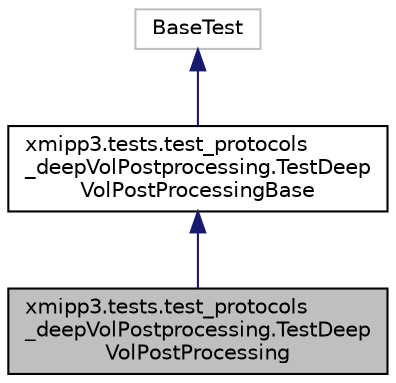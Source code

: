 digraph "xmipp3.tests.test_protocols_deepVolPostprocessing.TestDeepVolPostProcessing"
{
  edge [fontname="Helvetica",fontsize="10",labelfontname="Helvetica",labelfontsize="10"];
  node [fontname="Helvetica",fontsize="10",shape=record];
  Node0 [label="xmipp3.tests.test_protocols\l_deepVolPostprocessing.TestDeep\lVolPostProcessing",height=0.2,width=0.4,color="black", fillcolor="grey75", style="filled", fontcolor="black"];
  Node1 -> Node0 [dir="back",color="midnightblue",fontsize="10",style="solid",fontname="Helvetica"];
  Node1 [label="xmipp3.tests.test_protocols\l_deepVolPostprocessing.TestDeep\lVolPostProcessingBase",height=0.2,width=0.4,color="black", fillcolor="white", style="filled",URL="$classxmipp3_1_1tests_1_1test__protocols__deepVolPostprocessing_1_1TestDeepVolPostProcessingBase.html"];
  Node2 -> Node1 [dir="back",color="midnightblue",fontsize="10",style="solid",fontname="Helvetica"];
  Node2 [label="BaseTest",height=0.2,width=0.4,color="grey75", fillcolor="white", style="filled"];
}
